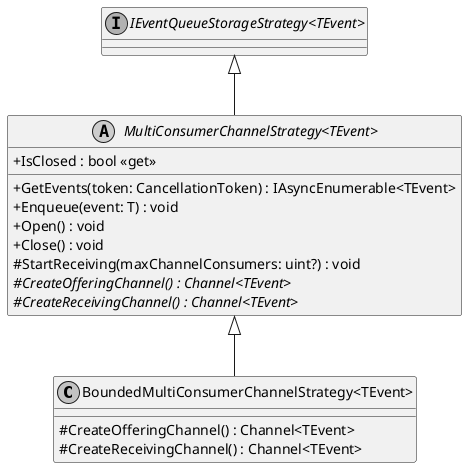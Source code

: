@startuml
skinparam monochrome true
skinparam classAttributeIconSize 0
!startsub default

class "BoundedMultiConsumerChannelStrategy<TEvent>" {
    # CreateOfferingChannel() : Channel<TEvent>
    # CreateReceivingChannel() : Channel<TEvent>
}
interface "IEventQueueStorageStrategy<TEvent>"
"IEventQueueStorageStrategy<TEvent>" <|-- "MultiConsumerChannelStrategy<TEvent>"
abstract class "MultiConsumerChannelStrategy<TEvent>" {
    + IsClosed : bool <<get>>
   
    + GetEvents(token: CancellationToken) : IAsyncEnumerable<TEvent>
    + Enqueue(event: T) : void
    + Open() : void
    + Close() : void
    # StartReceiving(maxChannelConsumers: uint?) : void
    # {abstract} CreateOfferingChannel() : Channel<TEvent>
    # {abstract} CreateReceivingChannel() : Channel<TEvent>
}
"MultiConsumerChannelStrategy<TEvent>" <|-- "BoundedMultiConsumerChannelStrategy<TEvent>"
!endsub
@enduml